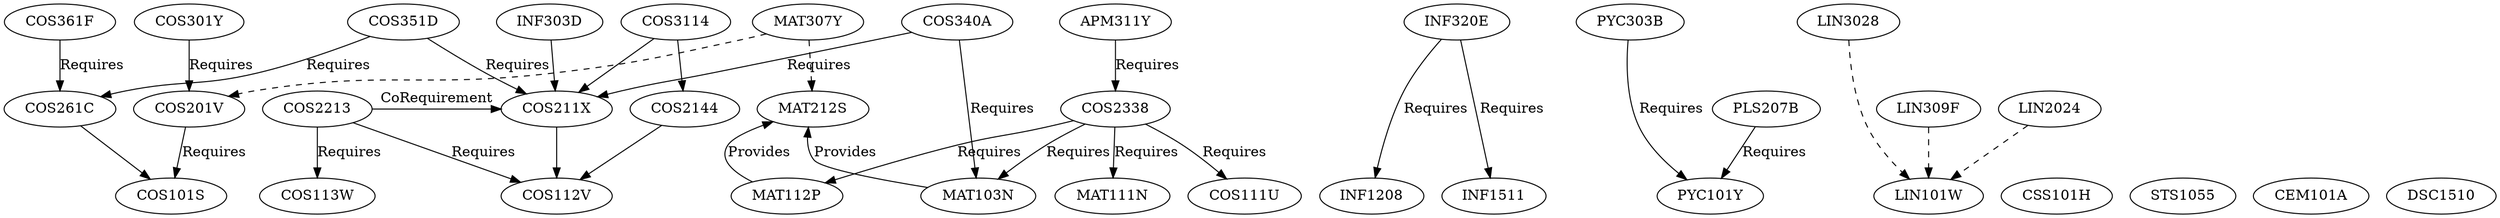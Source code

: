 digraph ComputationalIntelligence {
	//L3Compulsory [label="Level 3 Compulsory"]
	{rank=same; COS301Y INF320E COS351D COS361F PYC303B}

	//L3Optional [label="Level 3 Optional"]
	{rank=same; COS3114 APM311Y MAT307Y INF303D LIN3028 COS340A}
  
	//L2Compulsory [label="Level 2 Compulsory"]
	{rank=same; COS201V COS211X COS261C COS2144}

	//L2Optional [label="Level 2 Optional"]
	{rank=same; COS2213 COS2338 MAT212S LIN309F LIN2024 PLS207B}

	//L1Compulsory [label="Level 1 Compulsory"]
	{rank=same; COS101S COS112V COS113W INF1208 MAT112P MAT111N PYC101Y COS111U CSS101H STS1055 CEM101A}

	//L1Optional [label="Level 1 Optional"]
	{rank=same; MAT103N DSC1510 LIN101W INF1511}

	COS301Y -> {COS201V} [label=Requires]
	INF320E -> {INF1208 INF1511} [label=Requires]
	COS351D -> {COS211X COS261C} [label=Requires]
	COS361F -> {COS261C} [label=Requires]
	PYC303B -> {PYC101Y} [label=Requires]

	COS3114 -> {COS211X COS2144}
	APM311Y -> {COS2338} [label=Requires]
	MAT307Y -> {MAT212S COS201V} [style=dashed]
	INF303D -> {COS211X}
	LIN3028 -> {LIN101W} [style=dashed]
	COS340A -> {COS211X MAT103N} [label=Requires]


	COS201V -> {COS101S} [label=Requires]
	COS211X -> {COS112V}
	COS261C -> {COS101S}
	COS2144 -> {COS112V}

	{rank=same; COS2213 COS211X}
	COS2213 -> {COS112V COS113W} [label=Requires]
	COS2213 -> {COS211X} [label=CoRequirement]
	COS2338 -> {COS111U MAT103N MAT111N MAT112P} [label=Requires]
	MAT212S
	LIN309F -> {LIN101W} [style=dashed]
	LIN2024 -> {LIN101W} [style=dashed]
	PLS207B -> {PYC101Y} [label=Requires]


	MAT103N -> {MAT212S} [label=Provides]
	MAT112P -> {MAT212S} [label=Provides]
}
